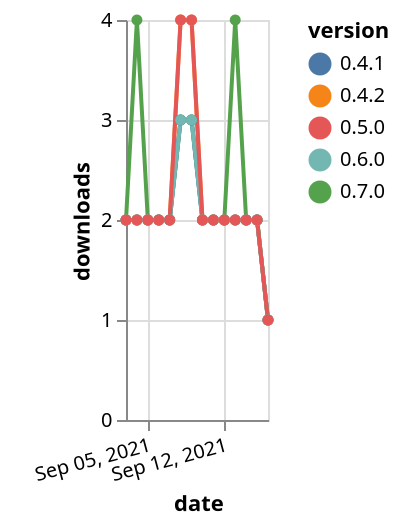 {"$schema": "https://vega.github.io/schema/vega-lite/v5.json", "description": "A simple bar chart with embedded data.", "data": {"values": [{"date": "2021-09-03", "total": 1421, "delta": 2, "version": "0.7.0"}, {"date": "2021-09-04", "total": 1425, "delta": 4, "version": "0.7.0"}, {"date": "2021-09-05", "total": 1427, "delta": 2, "version": "0.7.0"}, {"date": "2021-09-06", "total": 1429, "delta": 2, "version": "0.7.0"}, {"date": "2021-09-07", "total": 1431, "delta": 2, "version": "0.7.0"}, {"date": "2021-09-08", "total": 1434, "delta": 3, "version": "0.7.0"}, {"date": "2021-09-09", "total": 1437, "delta": 3, "version": "0.7.0"}, {"date": "2021-09-10", "total": 1439, "delta": 2, "version": "0.7.0"}, {"date": "2021-09-11", "total": 1441, "delta": 2, "version": "0.7.0"}, {"date": "2021-09-12", "total": 1443, "delta": 2, "version": "0.7.0"}, {"date": "2021-09-13", "total": 1447, "delta": 4, "version": "0.7.0"}, {"date": "2021-09-14", "total": 1449, "delta": 2, "version": "0.7.0"}, {"date": "2021-09-15", "total": 1451, "delta": 2, "version": "0.7.0"}, {"date": "2021-09-16", "total": 1452, "delta": 1, "version": "0.7.0"}, {"date": "2021-09-03", "total": 1524, "delta": 2, "version": "0.4.2"}, {"date": "2021-09-04", "total": 1526, "delta": 2, "version": "0.4.2"}, {"date": "2021-09-05", "total": 1528, "delta": 2, "version": "0.4.2"}, {"date": "2021-09-06", "total": 1530, "delta": 2, "version": "0.4.2"}, {"date": "2021-09-07", "total": 1532, "delta": 2, "version": "0.4.2"}, {"date": "2021-09-08", "total": 1536, "delta": 4, "version": "0.4.2"}, {"date": "2021-09-09", "total": 1540, "delta": 4, "version": "0.4.2"}, {"date": "2021-09-10", "total": 1542, "delta": 2, "version": "0.4.2"}, {"date": "2021-09-11", "total": 1544, "delta": 2, "version": "0.4.2"}, {"date": "2021-09-12", "total": 1546, "delta": 2, "version": "0.4.2"}, {"date": "2021-09-13", "total": 1548, "delta": 2, "version": "0.4.2"}, {"date": "2021-09-14", "total": 1550, "delta": 2, "version": "0.4.2"}, {"date": "2021-09-15", "total": 1552, "delta": 2, "version": "0.4.2"}, {"date": "2021-09-16", "total": 1553, "delta": 1, "version": "0.4.2"}, {"date": "2021-09-03", "total": 1423, "delta": 2, "version": "0.4.1"}, {"date": "2021-09-04", "total": 1425, "delta": 2, "version": "0.4.1"}, {"date": "2021-09-05", "total": 1427, "delta": 2, "version": "0.4.1"}, {"date": "2021-09-06", "total": 1429, "delta": 2, "version": "0.4.1"}, {"date": "2021-09-07", "total": 1431, "delta": 2, "version": "0.4.1"}, {"date": "2021-09-08", "total": 1434, "delta": 3, "version": "0.4.1"}, {"date": "2021-09-09", "total": 1437, "delta": 3, "version": "0.4.1"}, {"date": "2021-09-10", "total": 1439, "delta": 2, "version": "0.4.1"}, {"date": "2021-09-11", "total": 1441, "delta": 2, "version": "0.4.1"}, {"date": "2021-09-12", "total": 1443, "delta": 2, "version": "0.4.1"}, {"date": "2021-09-13", "total": 1445, "delta": 2, "version": "0.4.1"}, {"date": "2021-09-14", "total": 1447, "delta": 2, "version": "0.4.1"}, {"date": "2021-09-15", "total": 1449, "delta": 2, "version": "0.4.1"}, {"date": "2021-09-16", "total": 1450, "delta": 1, "version": "0.4.1"}, {"date": "2021-09-03", "total": 1412, "delta": 2, "version": "0.6.0"}, {"date": "2021-09-04", "total": 1414, "delta": 2, "version": "0.6.0"}, {"date": "2021-09-05", "total": 1416, "delta": 2, "version": "0.6.0"}, {"date": "2021-09-06", "total": 1418, "delta": 2, "version": "0.6.0"}, {"date": "2021-09-07", "total": 1420, "delta": 2, "version": "0.6.0"}, {"date": "2021-09-08", "total": 1423, "delta": 3, "version": "0.6.0"}, {"date": "2021-09-09", "total": 1426, "delta": 3, "version": "0.6.0"}, {"date": "2021-09-10", "total": 1428, "delta": 2, "version": "0.6.0"}, {"date": "2021-09-11", "total": 1430, "delta": 2, "version": "0.6.0"}, {"date": "2021-09-12", "total": 1432, "delta": 2, "version": "0.6.0"}, {"date": "2021-09-13", "total": 1434, "delta": 2, "version": "0.6.0"}, {"date": "2021-09-14", "total": 1436, "delta": 2, "version": "0.6.0"}, {"date": "2021-09-15", "total": 1438, "delta": 2, "version": "0.6.0"}, {"date": "2021-09-16", "total": 1439, "delta": 1, "version": "0.6.0"}, {"date": "2021-09-03", "total": 1532, "delta": 2, "version": "0.5.0"}, {"date": "2021-09-04", "total": 1534, "delta": 2, "version": "0.5.0"}, {"date": "2021-09-05", "total": 1536, "delta": 2, "version": "0.5.0"}, {"date": "2021-09-06", "total": 1538, "delta": 2, "version": "0.5.0"}, {"date": "2021-09-07", "total": 1540, "delta": 2, "version": "0.5.0"}, {"date": "2021-09-08", "total": 1544, "delta": 4, "version": "0.5.0"}, {"date": "2021-09-09", "total": 1548, "delta": 4, "version": "0.5.0"}, {"date": "2021-09-10", "total": 1550, "delta": 2, "version": "0.5.0"}, {"date": "2021-09-11", "total": 1552, "delta": 2, "version": "0.5.0"}, {"date": "2021-09-12", "total": 1554, "delta": 2, "version": "0.5.0"}, {"date": "2021-09-13", "total": 1556, "delta": 2, "version": "0.5.0"}, {"date": "2021-09-14", "total": 1558, "delta": 2, "version": "0.5.0"}, {"date": "2021-09-15", "total": 1560, "delta": 2, "version": "0.5.0"}, {"date": "2021-09-16", "total": 1561, "delta": 1, "version": "0.5.0"}]}, "width": "container", "mark": {"type": "line", "point": {"filled": true}}, "encoding": {"x": {"field": "date", "type": "temporal", "timeUnit": "yearmonthdate", "title": "date", "axis": {"labelAngle": -15}}, "y": {"field": "delta", "type": "quantitative", "title": "downloads"}, "color": {"field": "version", "type": "nominal"}, "tooltip": {"field": "delta"}}}
